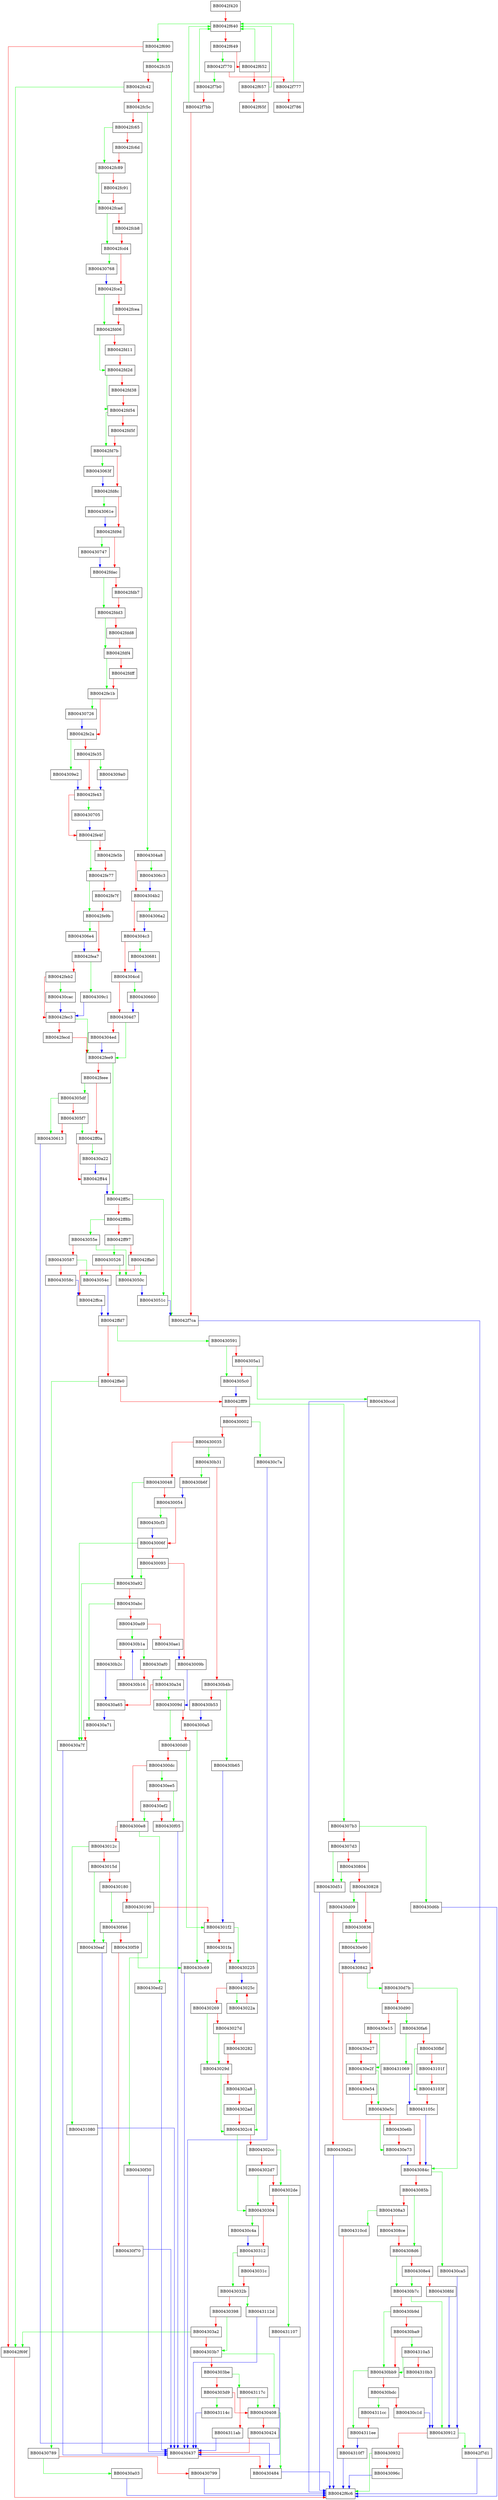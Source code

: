 digraph pkcs12_main {
  node [shape="box"];
  graph [splines=ortho];
  BB0042f420 -> BB0042f640 [color="red"];
  BB0042f640 -> BB0042f690 [color="green"];
  BB0042f640 -> BB0042f649 [color="red"];
  BB0042f649 -> BB0042f770 [color="green"];
  BB0042f649 -> BB0042f652 [color="red"];
  BB0042f652 -> BB0042f640 [color="green"];
  BB0042f652 -> BB0042f657 [color="red"];
  BB0042f657 -> BB0042f640 [color="green"];
  BB0042f657 -> BB0042f65f [color="red"];
  BB0042f690 -> BB0042fc35 [color="green"];
  BB0042f690 -> BB0042f69f [color="red"];
  BB0042f69f -> BB0042f6c6 [color="red"];
  BB0042f770 -> BB0042f7b0 [color="green"];
  BB0042f770 -> BB0042f777 [color="red"];
  BB0042f777 -> BB0042f640 [color="green"];
  BB0042f777 -> BB0042f786 [color="red"];
  BB0042f7b0 -> BB0042f640 [color="green"];
  BB0042f7b0 -> BB0042f7bb [color="red"];
  BB0042f7bb -> BB0042f640 [color="green"];
  BB0042f7bb -> BB0042f7ca [color="red"];
  BB0042f7ca -> BB0042f7d1 [color="blue"];
  BB0042f7d1 -> BB0042f6c6 [color="blue"];
  BB0042fc35 -> BB0042f7ca [color="green"];
  BB0042fc35 -> BB0042fc42 [color="red"];
  BB0042fc42 -> BB0042f69f [color="green"];
  BB0042fc42 -> BB0042fc5c [color="red"];
  BB0042fc5c -> BB004304a8 [color="green"];
  BB0042fc5c -> BB0042fc65 [color="red"];
  BB0042fc65 -> BB0042fc89 [color="green"];
  BB0042fc65 -> BB0042fc6d [color="red"];
  BB0042fc6d -> BB0042fc89 [color="red"];
  BB0042fc89 -> BB0042fcad [color="green"];
  BB0042fc89 -> BB0042fc91 [color="red"];
  BB0042fc91 -> BB0042fcad [color="red"];
  BB0042fcad -> BB0042fcd4 [color="green"];
  BB0042fcad -> BB0042fcb8 [color="red"];
  BB0042fcb8 -> BB0042fcd4 [color="red"];
  BB0042fcd4 -> BB00430768 [color="green"];
  BB0042fcd4 -> BB0042fce2 [color="red"];
  BB0042fce2 -> BB0042fd06 [color="green"];
  BB0042fce2 -> BB0042fcea [color="red"];
  BB0042fcea -> BB0042fd06 [color="red"];
  BB0042fd06 -> BB0042fd2d [color="green"];
  BB0042fd06 -> BB0042fd11 [color="red"];
  BB0042fd11 -> BB0042fd2d [color="red"];
  BB0042fd2d -> BB0042fd54 [color="green"];
  BB0042fd2d -> BB0042fd38 [color="red"];
  BB0042fd38 -> BB0042fd54 [color="red"];
  BB0042fd54 -> BB0042fd7b [color="green"];
  BB0042fd54 -> BB0042fd5f [color="red"];
  BB0042fd5f -> BB0042fd7b [color="red"];
  BB0042fd7b -> BB0043063f [color="green"];
  BB0042fd7b -> BB0042fd8c [color="red"];
  BB0042fd8c -> BB0043061e [color="green"];
  BB0042fd8c -> BB0042fd9d [color="red"];
  BB0042fd9d -> BB00430747 [color="green"];
  BB0042fd9d -> BB0042fdac [color="red"];
  BB0042fdac -> BB0042fdd3 [color="green"];
  BB0042fdac -> BB0042fdb7 [color="red"];
  BB0042fdb7 -> BB0042fdd3 [color="red"];
  BB0042fdd3 -> BB0042fdf4 [color="green"];
  BB0042fdd3 -> BB0042fdd8 [color="red"];
  BB0042fdd8 -> BB0042fdf4 [color="red"];
  BB0042fdf4 -> BB0042fe1b [color="green"];
  BB0042fdf4 -> BB0042fdff [color="red"];
  BB0042fdff -> BB0042fe1b [color="red"];
  BB0042fe1b -> BB00430726 [color="green"];
  BB0042fe1b -> BB0042fe2a [color="red"];
  BB0042fe2a -> BB004309e2 [color="green"];
  BB0042fe2a -> BB0042fe35 [color="red"];
  BB0042fe35 -> BB004309a0 [color="green"];
  BB0042fe35 -> BB0042fe43 [color="red"];
  BB0042fe43 -> BB00430705 [color="green"];
  BB0042fe43 -> BB0042fe4f [color="red"];
  BB0042fe4f -> BB0042fe77 [color="green"];
  BB0042fe4f -> BB0042fe5b [color="red"];
  BB0042fe5b -> BB0042fe77 [color="red"];
  BB0042fe77 -> BB0042fe9b [color="green"];
  BB0042fe77 -> BB0042fe7f [color="red"];
  BB0042fe7f -> BB0042fe9b [color="red"];
  BB0042fe9b -> BB004306e4 [color="green"];
  BB0042fe9b -> BB0042fea7 [color="red"];
  BB0042fea7 -> BB004309c1 [color="green"];
  BB0042fea7 -> BB0042feb2 [color="red"];
  BB0042feb2 -> BB00430cac [color="green"];
  BB0042feb2 -> BB0042fec3 [color="red"];
  BB0042fec3 -> BB0042fee9 [color="green"];
  BB0042fec3 -> BB0042fecd [color="red"];
  BB0042fecd -> BB0042fee9 [color="red"];
  BB0042fee9 -> BB0042ff5c [color="green"];
  BB0042fee9 -> BB0042feee [color="red"];
  BB0042feee -> BB004305df [color="green"];
  BB0042feee -> BB0042ff0a [color="red"];
  BB0042ff0a -> BB00430a22 [color="green"];
  BB0042ff0a -> BB0042ff44 [color="red"];
  BB0042ff44 -> BB0042ff5c [color="blue"];
  BB0042ff5c -> BB0043051c [color="green"];
  BB0042ff5c -> BB0042ff8b [color="red"];
  BB0042ff8b -> BB0043055e [color="green"];
  BB0042ff8b -> BB0042ff97 [color="red"];
  BB0042ff97 -> BB00430526 [color="green"];
  BB0042ff97 -> BB0042ffa0 [color="red"];
  BB0042ffa0 -> BB0043050c [color="green"];
  BB0042ffa0 -> BB0042ffca [color="red"];
  BB0042ffca -> BB0042ffd7 [color="blue"];
  BB0042ffd7 -> BB00430591 [color="green"];
  BB0042ffd7 -> BB0042ffe0 [color="red"];
  BB0042ffe0 -> BB00430789 [color="green"];
  BB0042ffe0 -> BB0042fff9 [color="red"];
  BB0042fff9 -> BB004307b3 [color="green"];
  BB0042fff9 -> BB00430002 [color="red"];
  BB00430002 -> BB00430c7a [color="green"];
  BB00430002 -> BB00430035 [color="red"];
  BB00430035 -> BB00430b31 [color="green"];
  BB00430035 -> BB00430048 [color="red"];
  BB00430048 -> BB00430a92 [color="green"];
  BB00430048 -> BB00430054 [color="red"];
  BB00430054 -> BB00430cf3 [color="green"];
  BB00430054 -> BB0043006f [color="red"];
  BB0043006f -> BB00430a7f [color="green"];
  BB0043006f -> BB00430093 [color="red"];
  BB00430093 -> BB00430a92 [color="green"];
  BB00430093 -> BB0043009b [color="red"];
  BB0043009b -> BB0043009d [color="blue"];
  BB0043009d -> BB004300d0 [color="green"];
  BB0043009d -> BB004300a5 [color="red"];
  BB004300a5 -> BB00430c69 [color="green"];
  BB004300a5 -> BB004300d0 [color="red"];
  BB004300d0 -> BB004301f2 [color="green"];
  BB004300d0 -> BB004300dc [color="red"];
  BB004300dc -> BB00430ee5 [color="green"];
  BB004300dc -> BB004300e8 [color="red"];
  BB004300e8 -> BB00430ed2 [color="green"];
  BB004300e8 -> BB0043012c [color="red"];
  BB0043012c -> BB00431080 [color="green"];
  BB0043012c -> BB0043015d [color="red"];
  BB0043015d -> BB00430eaf [color="green"];
  BB0043015d -> BB00430180 [color="red"];
  BB00430180 -> BB00430f46 [color="green"];
  BB00430180 -> BB00430190 [color="red"];
  BB00430190 -> BB00430f30 [color="green"];
  BB00430190 -> BB004301f2 [color="red"];
  BB004301f2 -> BB00430225 [color="green"];
  BB004301f2 -> BB004301fa [color="red"];
  BB004301fa -> BB00430c69 [color="green"];
  BB004301fa -> BB00430225 [color="red"];
  BB00430225 -> BB0043025c [color="blue"];
  BB0043022a -> BB0043025c [color="red"];
  BB0043025c -> BB0043022a [color="green"];
  BB0043025c -> BB00430269 [color="red"];
  BB00430269 -> BB0043029d [color="green"];
  BB00430269 -> BB0043027d [color="red"];
  BB0043027d -> BB0043029d [color="green"];
  BB0043027d -> BB00430282 [color="red"];
  BB00430282 -> BB0043029d [color="red"];
  BB0043029d -> BB004302c4 [color="green"];
  BB0043029d -> BB004302a8 [color="red"];
  BB004302a8 -> BB004302c4 [color="green"];
  BB004302a8 -> BB004302ad [color="red"];
  BB004302ad -> BB004302c4 [color="red"];
  BB004302c4 -> BB00430304 [color="green"];
  BB004302c4 -> BB004302cc [color="red"];
  BB004302cc -> BB004302de [color="green"];
  BB004302cc -> BB004302d7 [color="red"];
  BB004302d7 -> BB00430304 [color="green"];
  BB004302d7 -> BB004302de [color="red"];
  BB004302de -> BB00431107 [color="green"];
  BB004302de -> BB00430304 [color="red"];
  BB00430304 -> BB00430c4a [color="green"];
  BB00430304 -> BB00430312 [color="red"];
  BB00430312 -> BB0043032b [color="green"];
  BB00430312 -> BB0043031c [color="red"];
  BB0043031c -> BB0043032b [color="red"];
  BB0043032b -> BB0043112d [color="green"];
  BB0043032b -> BB00430398 [color="red"];
  BB00430398 -> BB004303b7 [color="green"];
  BB00430398 -> BB004303a2 [color="red"];
  BB004303a2 -> BB0042f69f [color="green"];
  BB004303a2 -> BB004303b7 [color="red"];
  BB004303b7 -> BB00430408 [color="green"];
  BB004303b7 -> BB004303be [color="red"];
  BB004303be -> BB0043117c [color="green"];
  BB004303be -> BB004303d9 [color="red"];
  BB004303d9 -> BB0043114c [color="green"];
  BB004303d9 -> BB00430408 [color="red"];
  BB00430408 -> BB00430484 [color="green"];
  BB00430408 -> BB00430424 [color="red"];
  BB00430424 -> BB00430437 [color="red"];
  BB00430437 -> BB00430484 [color="red"];
  BB00430484 -> BB0042f6c6 [color="blue"];
  BB004304a8 -> BB004306c3 [color="green"];
  BB004304a8 -> BB004304b2 [color="red"];
  BB004304b2 -> BB004306a2 [color="green"];
  BB004304b2 -> BB004304c3 [color="red"];
  BB004304c3 -> BB00430681 [color="green"];
  BB004304c3 -> BB004304cd [color="red"];
  BB004304cd -> BB00430660 [color="green"];
  BB004304cd -> BB004304d7 [color="red"];
  BB004304d7 -> BB0042fee9 [color="green"];
  BB004304d7 -> BB004304ed [color="red"];
  BB004304ed -> BB0042fee9 [color="blue"];
  BB0043050c -> BB0043051c [color="blue"];
  BB0043051c -> BB0042f7ca [color="blue"];
  BB00430526 -> BB0043050c [color="green"];
  BB00430526 -> BB0043054c [color="red"];
  BB0043054c -> BB0042ffd7 [color="blue"];
  BB0043055e -> BB0043050c [color="green"];
  BB0043055e -> BB00430587 [color="red"];
  BB00430587 -> BB0043054c [color="green"];
  BB00430587 -> BB0043058c [color="red"];
  BB0043058c -> BB0042ffca [color="blue"];
  BB00430591 -> BB004305c0 [color="green"];
  BB00430591 -> BB004305a1 [color="red"];
  BB004305a1 -> BB00430ccd [color="green"];
  BB004305a1 -> BB004305c0 [color="red"];
  BB004305c0 -> BB0042fff9 [color="blue"];
  BB004305df -> BB00430613 [color="green"];
  BB004305df -> BB004305f7 [color="red"];
  BB004305f7 -> BB0042ff0a [color="green"];
  BB004305f7 -> BB00430613 [color="red"];
  BB00430613 -> BB00430484 [color="blue"];
  BB0043061e -> BB0042fd9d [color="blue"];
  BB0043063f -> BB0042fd8c [color="blue"];
  BB00430660 -> BB004304d7 [color="blue"];
  BB00430681 -> BB004304cd [color="blue"];
  BB004306a2 -> BB004304c3 [color="blue"];
  BB004306c3 -> BB004304b2 [color="blue"];
  BB004306e4 -> BB0042fea7 [color="blue"];
  BB00430705 -> BB0042fe4f [color="blue"];
  BB00430726 -> BB0042fe2a [color="blue"];
  BB00430747 -> BB0042fdac [color="blue"];
  BB00430768 -> BB0042fce2 [color="blue"];
  BB00430789 -> BB00430a03 [color="green"];
  BB00430789 -> BB00430799 [color="red"];
  BB00430799 -> BB0042f6c6 [color="blue"];
  BB004307b3 -> BB00430d6b [color="green"];
  BB004307b3 -> BB004307d3 [color="red"];
  BB004307d3 -> BB00430d51 [color="green"];
  BB004307d3 -> BB00430804 [color="red"];
  BB00430804 -> BB00430d51 [color="green"];
  BB00430804 -> BB00430828 [color="red"];
  BB00430828 -> BB00430d09 [color="green"];
  BB00430828 -> BB00430836 [color="red"];
  BB00430836 -> BB00430e90 [color="green"];
  BB00430836 -> BB00430842 [color="red"];
  BB00430842 -> BB00430d7b [color="green"];
  BB00430842 -> BB0043084c [color="red"];
  BB0043084c -> BB00430ca5 [color="green"];
  BB0043084c -> BB0043085b [color="red"];
  BB0043085b -> BB004308d6 [color="green"];
  BB0043085b -> BB004308a3 [color="red"];
  BB004308a3 -> BB004310cd [color="green"];
  BB004308a3 -> BB004308ce [color="red"];
  BB004308ce -> BB004308d6 [color="red"];
  BB004308d6 -> BB00430b7c [color="green"];
  BB004308d6 -> BB004308e4 [color="red"];
  BB004308e4 -> BB00430b7c [color="green"];
  BB004308e4 -> BB004308fd [color="red"];
  BB004308fd -> BB00430912 [color="blue"];
  BB00430912 -> BB0042f7d1 [color="green"];
  BB00430912 -> BB00430932 [color="red"];
  BB00430932 -> BB0042f6c6 [color="green"];
  BB00430932 -> BB0043096c [color="red"];
  BB0043096c -> BB0042f6c6 [color="blue"];
  BB004309a0 -> BB0042fe43 [color="blue"];
  BB004309c1 -> BB0042fec3 [color="blue"];
  BB004309e2 -> BB0042fe43 [color="blue"];
  BB00430a03 -> BB0042f6c6 [color="blue"];
  BB00430a22 -> BB0042ff44 [color="blue"];
  BB00430a34 -> BB0043009d [color="green"];
  BB00430a34 -> BB00430a65 [color="red"];
  BB00430a65 -> BB00430a71 [color="blue"];
  BB00430a71 -> BB00430a7f [color="red"];
  BB00430a7f -> BB00430437 [color="blue"];
  BB00430a92 -> BB00430a7f [color="green"];
  BB00430a92 -> BB00430abc [color="red"];
  BB00430abc -> BB00430a71 [color="green"];
  BB00430abc -> BB00430ad9 [color="red"];
  BB00430ad9 -> BB00430b1a [color="green"];
  BB00430ad9 -> BB00430ae1 [color="red"];
  BB00430ae1 -> BB0043009b [color="blue"];
  BB00430af0 -> BB00430a34 [color="green"];
  BB00430af0 -> BB00430b16 [color="red"];
  BB00430b16 -> BB00430b1a [color="blue"];
  BB00430b1a -> BB00430af0 [color="green"];
  BB00430b1a -> BB00430b2c [color="red"];
  BB00430b2c -> BB00430a65 [color="blue"];
  BB00430b31 -> BB00430b6f [color="green"];
  BB00430b31 -> BB00430b4b [color="red"];
  BB00430b4b -> BB00430b65 [color="green"];
  BB00430b4b -> BB00430b53 [color="red"];
  BB00430b53 -> BB004300a5 [color="blue"];
  BB00430b65 -> BB004301f2 [color="blue"];
  BB00430b6f -> BB00430054 [color="blue"];
  BB00430b7c -> BB00430912 [color="green"];
  BB00430b7c -> BB00430b9d [color="red"];
  BB00430b9d -> BB00430bb9 [color="green"];
  BB00430b9d -> BB00430ba9 [color="red"];
  BB00430ba9 -> BB004310a5 [color="green"];
  BB00430ba9 -> BB00430bb9 [color="red"];
  BB00430bb9 -> BB004311ee [color="green"];
  BB00430bb9 -> BB00430bdc [color="red"];
  BB00430bdc -> BB004311cc [color="green"];
  BB00430bdc -> BB00430c1d [color="red"];
  BB00430c1d -> BB00430912 [color="blue"];
  BB00430c4a -> BB00430312 [color="blue"];
  BB00430c69 -> BB00430437 [color="blue"];
  BB00430c7a -> BB00430437 [color="blue"];
  BB00430ca5 -> BB00430912 [color="blue"];
  BB00430cac -> BB0042fec3 [color="blue"];
  BB00430ccd -> BB0042f6c6 [color="blue"];
  BB00430cf3 -> BB0043006f [color="blue"];
  BB00430d09 -> BB00430836 [color="green"];
  BB00430d09 -> BB00430d2c [color="red"];
  BB00430d2c -> BB0042f6c6 [color="blue"];
  BB00430d51 -> BB0042f6c6 [color="blue"];
  BB00430d6b -> BB0042f6c6 [color="blue"];
  BB00430d7b -> BB0043084c [color="green"];
  BB00430d7b -> BB00430d90 [color="red"];
  BB00430d90 -> BB00430fa6 [color="green"];
  BB00430d90 -> BB00430e15 [color="red"];
  BB00430e15 -> BB00430e2f [color="green"];
  BB00430e15 -> BB00430e27 [color="red"];
  BB00430e27 -> BB00430e2f [color="red"];
  BB00430e2f -> BB00430e5c [color="green"];
  BB00430e2f -> BB00430e54 [color="red"];
  BB00430e54 -> BB00430e5c [color="red"];
  BB00430e5c -> BB00430e73 [color="green"];
  BB00430e5c -> BB00430e6b [color="red"];
  BB00430e6b -> BB00430e73 [color="red"];
  BB00430e73 -> BB0043084c [color="blue"];
  BB00430e90 -> BB00430842 [color="blue"];
  BB00430eaf -> BB00430437 [color="blue"];
  BB00430ed2 -> BB00430437 [color="blue"];
  BB00430ee5 -> BB00430f05 [color="green"];
  BB00430ee5 -> BB00430ef2 [color="red"];
  BB00430ef2 -> BB004300e8 [color="green"];
  BB00430ef2 -> BB00430f05 [color="red"];
  BB00430f05 -> BB00430437 [color="blue"];
  BB00430f30 -> BB00430437 [color="blue"];
  BB00430f46 -> BB00430eaf [color="green"];
  BB00430f46 -> BB00430f59 [color="red"];
  BB00430f59 -> BB00430c69 [color="green"];
  BB00430f59 -> BB00430f70 [color="red"];
  BB00430f70 -> BB00430437 [color="blue"];
  BB00430fa6 -> BB00431069 [color="green"];
  BB00430fa6 -> BB00430fbf [color="red"];
  BB00430fbf -> BB0043103f [color="green"];
  BB00430fbf -> BB0043101f [color="red"];
  BB0043101f -> BB0043103f [color="red"];
  BB0043103f -> BB0043105c [color="red"];
  BB0043105c -> BB0043084c [color="blue"];
  BB00431069 -> BB0043105c [color="blue"];
  BB00431080 -> BB00430437 [color="blue"];
  BB004310a5 -> BB00430bb9 [color="green"];
  BB004310a5 -> BB004310b3 [color="red"];
  BB004310b3 -> BB00430912 [color="blue"];
  BB004310cd -> BB004310f7 [color="red"];
  BB004310f7 -> BB0042f6c6 [color="blue"];
  BB00431107 -> BB00430437 [color="blue"];
  BB0043112d -> BB00430437 [color="blue"];
  BB0043114c -> BB00430437 [color="blue"];
  BB0043117c -> BB00430408 [color="green"];
  BB0043117c -> BB004311ab [color="red"];
  BB004311ab -> BB00430437 [color="blue"];
  BB004311cc -> BB004311ee [color="red"];
  BB004311ee -> BB004310f7 [color="blue"];
}
